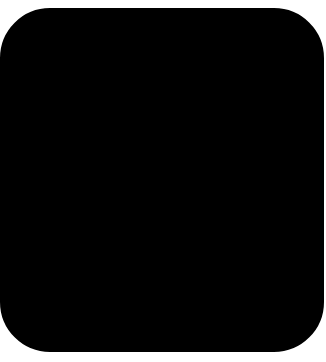<mxfile>
    <diagram id="vNryzHvHkTAKQzD66Nnn" name="Page-1">
        <mxGraphModel dx="618" dy="435" grid="1" gridSize="10" guides="1" tooltips="1" connect="1" arrows="1" fold="1" page="1" pageScale="1" pageWidth="850" pageHeight="1100" background="none" math="0" shadow="0">
            <root>
                <mxCell id="0"/>
                <mxCell id="1" parent="0"/>
                <mxCell id="3" value="M" style="rounded=1;whiteSpace=wrap;html=1;fillColor=light-dark(#FFFFFF,#9933FF);strokeColor=default;gradientColor=light-dark(#D5739D,#B266FF);fontSize=150;fontFamily=Comic Sans MS;align=center;spacingTop=0;labelBackgroundColor=none;labelBorderColor=none;textShadow=0;fontColor=light-dark(#000000,#FFFFFF);glass=0;shadow=0;strokeWidth=2;" vertex="1" parent="1">
                    <mxGeometry x="155" y="90" width="160" height="170" as="geometry"/>
                </mxCell>
            </root>
        </mxGraphModel>
    </diagram>
</mxfile>